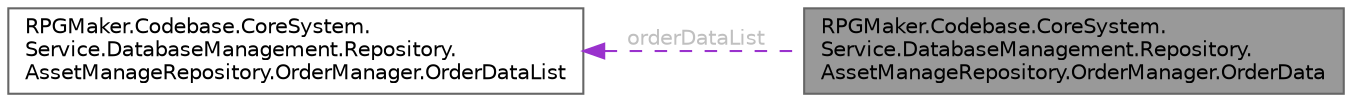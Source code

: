digraph "RPGMaker.Codebase.CoreSystem.Service.DatabaseManagement.Repository.AssetManageRepository.OrderManager.OrderData"
{
 // LATEX_PDF_SIZE
  bgcolor="transparent";
  edge [fontname=Helvetica,fontsize=10,labelfontname=Helvetica,labelfontsize=10];
  node [fontname=Helvetica,fontsize=10,shape=box,height=0.2,width=0.4];
  rankdir="LR";
  Node1 [id="Node000001",label="RPGMaker.Codebase.CoreSystem.\lService.DatabaseManagement.Repository.\lAssetManageRepository.OrderManager.OrderData",height=0.2,width=0.4,color="gray40", fillcolor="grey60", style="filled", fontcolor="black",tooltip="😁 資産型Ｉｄ別、資産ＵＵＩＤのリスト"];
  Node2 -> Node1 [id="edge1_Node000001_Node000002",dir="back",color="darkorchid3",style="dashed",tooltip=" ",label=" orderDataList",fontcolor="grey" ];
  Node2 [id="Node000002",label="RPGMaker.Codebase.CoreSystem.\lService.DatabaseManagement.Repository.\lAssetManageRepository.OrderManager.OrderDataList",height=0.2,width=0.4,color="gray40", fillcolor="white", style="filled",URL="$d9/d52/struct_r_p_g_maker_1_1_codebase_1_1_core_system_1_1_service_1_1_database_management_1_1_repositoe9b5b05c9314b96663e4088cab9169cb.html",tooltip="😁 資産ＵＵＩＤのリスト。資産型Ｉｄも持つ"];
}
